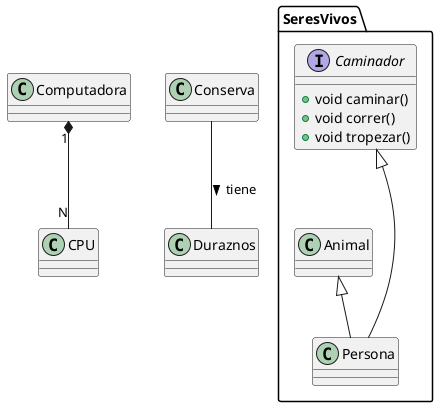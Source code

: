 @startuml test
package SeresVivos {
    interface Caminador{
        + void caminar()
        + void correr()
        + void tropezar()
    }
    Animal <|-- Persona
    Caminador <|--- Persona
}
Computadora "1" *-- "N" CPU
Conserva -- Duraznos : tiene >
@enduml